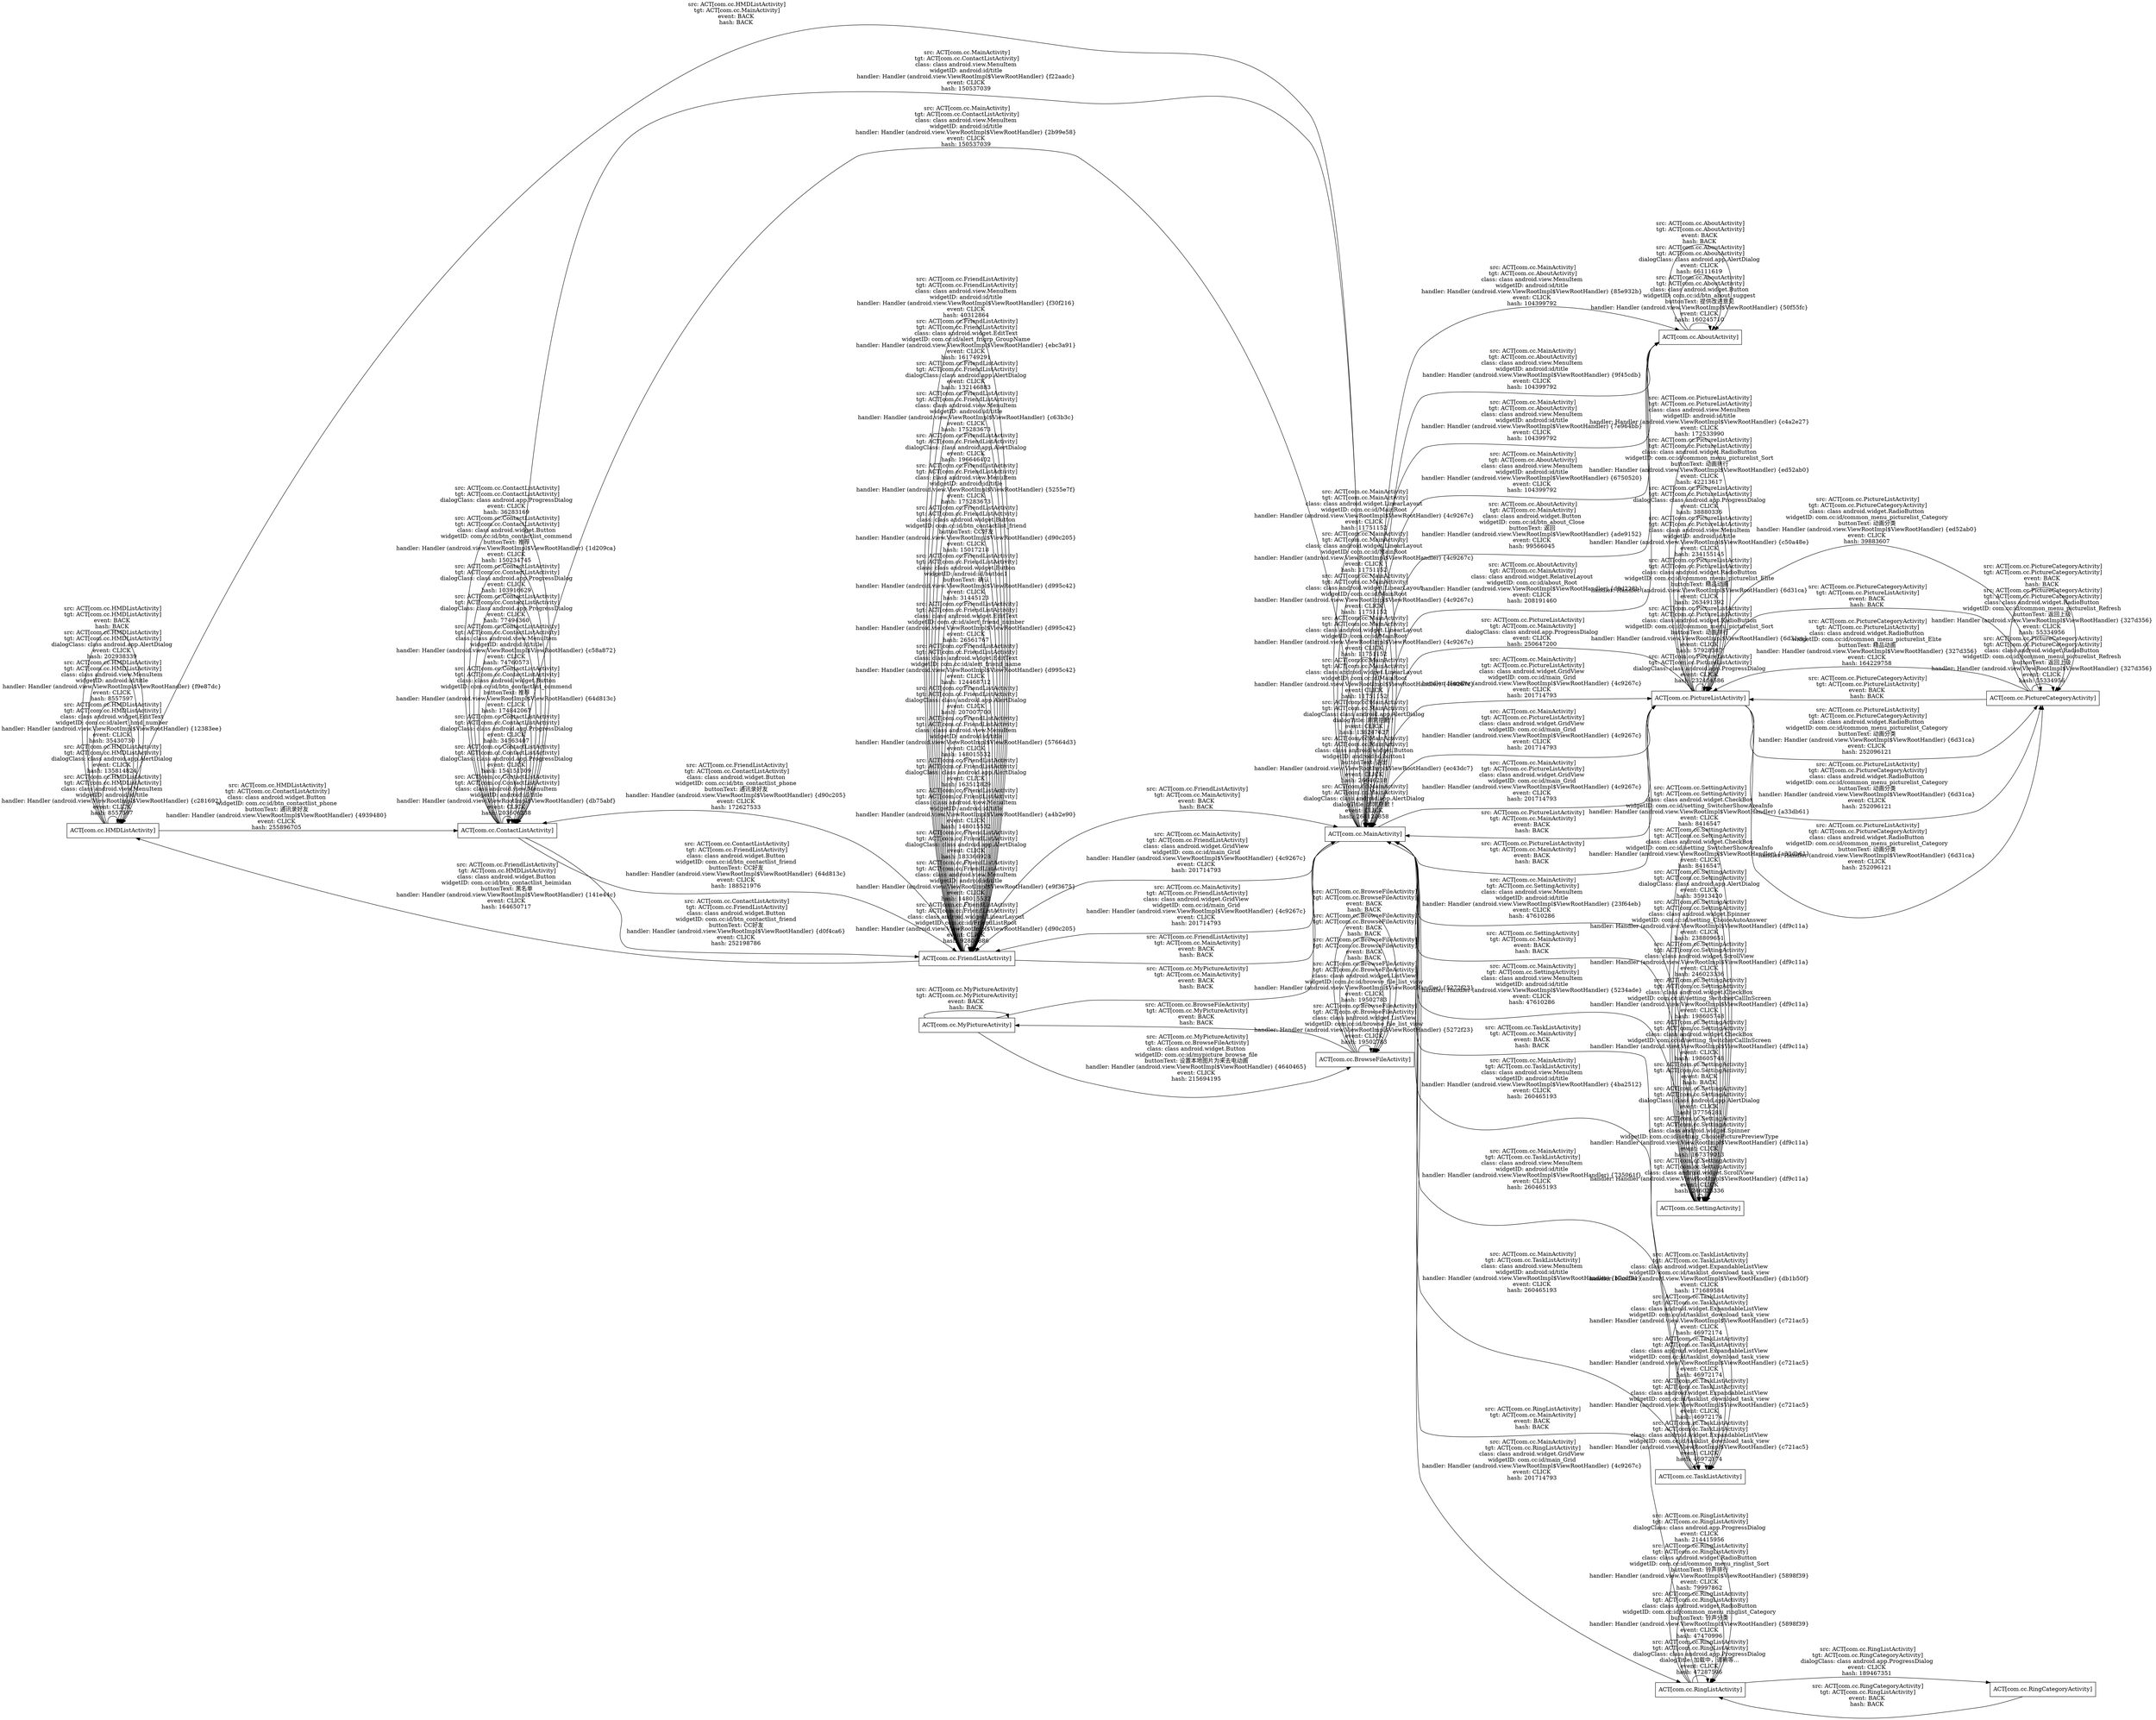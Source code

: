 digraph G {
 rankdir=LR;
 node[shape=box];
n7 [label="ACT[com.cc.HMDListActivity]"];
n12 [label="ACT[com.cc.AboutActivity]"];
n4 [label="ACT[com.cc.ContactListActivity]"];
n1 [label="ACT[com.cc.PictureListActivity]"];
n2 [label="ACT[com.cc.PictureCategoryActivity]"];
n10 [label="ACT[com.cc.SettingActivity]"];
n0 [label="ACT[com.cc.MainActivity]"];
n8 [label="ACT[com.cc.MyPictureActivity]"];
n3 [label="ACT[com.cc.FriendListActivity]"];
n6 [label="ACT[com.cc.RingCategoryActivity]"];
n9 [label="ACT[com.cc.BrowseFileActivity]"];
n11 [label="ACT[com.cc.TaskListActivity]"];
n5 [label="ACT[com.cc.RingListActivity]"];
n0 -> n0 [label="src: ACT[com.cc.MainActivity]\ntgt: ACT[com.cc.MainActivity]\ndialogClass: class android.app.AlertDialog \ndialogTitle: 非常抱歉！ \nevent: CLICK \nhash: 268120858 "];
n0 -> n0 [label="src: ACT[com.cc.MainActivity]\ntgt: ACT[com.cc.MainActivity]\nclass: class android.widget.Button \nwidgetID: android:id/button1 \nbuttonText: 退出 \nhandler: Handler (android.view.ViewRootImpl$ViewRootHandler) {ec43dc7} \nevent: CLICK \nhash: 26646218 "];
n0 -> n0 [label="src: ACT[com.cc.MainActivity]\ntgt: ACT[com.cc.MainActivity]\ndialogClass: class android.app.AlertDialog \ndialogTitle: 非常抱歉！ \nevent: CLICK \nhash: 138247627 "];
n0 -> n1 [label="src: ACT[com.cc.MainActivity]\ntgt: ACT[com.cc.PictureListActivity]\nclass: class android.widget.GridView \nwidgetID: com.cc:id/main_Grid \nhandler: Handler (android.view.ViewRootImpl$ViewRootHandler) {4c9267c} \nevent: CLICK \nhash: 201714793 "];
n1 -> n1 [label="src: ACT[com.cc.PictureListActivity]\ntgt: ACT[com.cc.PictureListActivity]\ndialogClass: class android.app.ProgressDialog \nevent: CLICK \nhash: 232404586 "];
n1 -> n1 [label="src: ACT[com.cc.PictureListActivity]\ntgt: ACT[com.cc.PictureListActivity]\nclass: class android.widget.RadioButton \nwidgetID: com.cc:id/common_menu_picturelist_Sort \nbuttonText: 动画排行 \nhandler: Handler (android.view.ViewRootImpl$ViewRootHandler) {6d31ca} \nevent: CLICK \nhash: 57928387 "];
n1 -> n1 [label="src: ACT[com.cc.PictureListActivity]\ntgt: ACT[com.cc.PictureListActivity]\nclass: class android.widget.RadioButton \nwidgetID: com.cc:id/common_menu_picturelist_Elite \nbuttonText: 精品动画 \nhandler: Handler (android.view.ViewRootImpl$ViewRootHandler) {6d31ca} \nevent: CLICK \nhash: 263491392 "];
n1 -> n2 [label="src: ACT[com.cc.PictureListActivity]\ntgt: ACT[com.cc.PictureCategoryActivity]\nclass: class android.widget.RadioButton \nwidgetID: com.cc:id/common_menu_picturelist_Category \nbuttonText: 动画分类 \nhandler: Handler (android.view.ViewRootImpl$ViewRootHandler) {6d31ca} \nevent: CLICK \nhash: 252096121 "];
n2 -> n1 [label="src: ACT[com.cc.PictureCategoryActivity]\ntgt: ACT[com.cc.PictureListActivity]\nevent: BACK \nhash: BACK "];
n1 -> n2 [label="src: ACT[com.cc.PictureListActivity]\ntgt: ACT[com.cc.PictureCategoryActivity]\nclass: class android.widget.RadioButton \nwidgetID: com.cc:id/common_menu_picturelist_Category \nbuttonText: 动画分类 \nhandler: Handler (android.view.ViewRootImpl$ViewRootHandler) {6d31ca} \nevent: CLICK \nhash: 252096121 "];
n2 -> n2 [label="src: ACT[com.cc.PictureCategoryActivity]\ntgt: ACT[com.cc.PictureCategoryActivity]\nclass: class android.widget.RadioButton \nwidgetID: com.cc:id/common_menu_picturelist_Refresh \nbuttonText: 返回上级 \nhandler: Handler (android.view.ViewRootImpl$ViewRootHandler) {327d356} \nevent: CLICK \nhash: 55334956 "];
n2 -> n2 [label="src: ACT[com.cc.PictureCategoryActivity]\ntgt: ACT[com.cc.PictureCategoryActivity]\nclass: class android.widget.RadioButton \nwidgetID: com.cc:id/common_menu_picturelist_Refresh \nbuttonText: 返回上级 \nhandler: Handler (android.view.ViewRootImpl$ViewRootHandler) {327d356} \nevent: CLICK \nhash: 55334956 "];
n2 -> n1 [label="src: ACT[com.cc.PictureCategoryActivity]\ntgt: ACT[com.cc.PictureListActivity]\nclass: class android.widget.RadioButton \nwidgetID: com.cc:id/common_menu_picturelist_Elite \nbuttonText: 精品动画 \nhandler: Handler (android.view.ViewRootImpl$ViewRootHandler) {327d356} \nevent: CLICK \nhash: 164229758 "];
n1 -> n1 [label="src: ACT[com.cc.PictureListActivity]\ntgt: ACT[com.cc.PictureListActivity]\nclass: class android.view.MenuItem \nwidgetID: android:id/title \nhandler: Handler (android.view.ViewRootImpl$ViewRootHandler) {c50a48e} \nevent: CLICK \nhash: 234155145 "];
n1 -> n2 [label="src: ACT[com.cc.PictureListActivity]\ntgt: ACT[com.cc.PictureCategoryActivity]\nclass: class android.widget.RadioButton \nwidgetID: com.cc:id/common_menu_picturelist_Category \nbuttonText: 动画分类 \nhandler: Handler (android.view.ViewRootImpl$ViewRootHandler) {6d31ca} \nevent: CLICK \nhash: 252096121 "];
n2 -> n2 [label="src: ACT[com.cc.PictureCategoryActivity]\ntgt: ACT[com.cc.PictureCategoryActivity]\nevent: BACK \nhash: BACK "];
n2 -> n1 [label="src: ACT[com.cc.PictureCategoryActivity]\ntgt: ACT[com.cc.PictureListActivity]\nevent: BACK \nhash: BACK "];
n1 -> n0 [label="src: ACT[com.cc.PictureListActivity]\ntgt: ACT[com.cc.MainActivity]\nevent: BACK \nhash: BACK "];
n0 -> n3 [label="src: ACT[com.cc.MainActivity]\ntgt: ACT[com.cc.FriendListActivity]\nclass: class android.widget.GridView \nwidgetID: com.cc:id/main_Grid \nhandler: Handler (android.view.ViewRootImpl$ViewRootHandler) {4c9267c} \nevent: CLICK \nhash: 201714793 "];
n3 -> n3 [label="src: ACT[com.cc.FriendListActivity]\ntgt: ACT[com.cc.FriendListActivity]\nclass: class android.widget.LinearLayout \nwidgetID: com.cc:id/FriendListRoot \nhandler: Handler (android.view.ViewRootImpl$ViewRootHandler) {d90c205} \nevent: CLICK \nhash: 92800886 "];
n3 -> n3 [label="src: ACT[com.cc.FriendListActivity]\ntgt: ACT[com.cc.FriendListActivity]\nclass: class android.view.MenuItem \nwidgetID: android:id/title \nhandler: Handler (android.view.ViewRootImpl$ViewRootHandler) {e9f3675} \nevent: CLICK \nhash: 148015532 "];
n3 -> n3 [label="src: ACT[com.cc.FriendListActivity]\ntgt: ACT[com.cc.FriendListActivity]\ndialogClass: class android.app.AlertDialog \nevent: CLICK \nhash: 183366928 "];
n3 -> n3 [label="src: ACT[com.cc.FriendListActivity]\ntgt: ACT[com.cc.FriendListActivity]\nclass: class android.view.MenuItem \nwidgetID: android:id/title \nhandler: Handler (android.view.ViewRootImpl$ViewRootHandler) {a4b2e90} \nevent: CLICK \nhash: 148015532 "];
n3 -> n3 [label="src: ACT[com.cc.FriendListActivity]\ntgt: ACT[com.cc.FriendListActivity]\ndialogClass: class android.app.AlertDialog \nevent: CLICK \nhash: 163512829 "];
n3 -> n3 [label="src: ACT[com.cc.FriendListActivity]\ntgt: ACT[com.cc.FriendListActivity]\nclass: class android.view.MenuItem \nwidgetID: android:id/title \nhandler: Handler (android.view.ViewRootImpl$ViewRootHandler) {57664d3} \nevent: CLICK \nhash: 148015532 "];
n3 -> n3 [label="src: ACT[com.cc.FriendListActivity]\ntgt: ACT[com.cc.FriendListActivity]\ndialogClass: class android.app.AlertDialog \nevent: CLICK \nhash: 207007700 "];
n3 -> n3 [label="src: ACT[com.cc.FriendListActivity]\ntgt: ACT[com.cc.FriendListActivity]\nclass: class android.widget.EditText \nwidgetID: com.cc:id/alert_friend_name \nhandler: Handler (android.view.ViewRootImpl$ViewRootHandler) {d995c42} \nevent: CLICK \nhash: 124468712 "];
n3 -> n3 [label="src: ACT[com.cc.FriendListActivity]\ntgt: ACT[com.cc.FriendListActivity]\nclass: class android.widget.EditText \nwidgetID: com.cc:id/alert_friend_number \nhandler: Handler (android.view.ViewRootImpl$ViewRootHandler) {d995c42} \nevent: CLICK \nhash: 26561767 "];
n3 -> n3 [label="src: ACT[com.cc.FriendListActivity]\ntgt: ACT[com.cc.FriendListActivity]\nclass: class android.widget.Button \nwidgetID: android:id/button1 \nbuttonText: 确认 \nhandler: Handler (android.view.ViewRootImpl$ViewRootHandler) {d995c42} \nevent: CLICK \nhash: 31445123 "];
n3 -> n3 [label="src: ACT[com.cc.FriendListActivity]\ntgt: ACT[com.cc.FriendListActivity]\nclass: class android.widget.Button \nwidgetID: com.cc:id/btn_contactlist_friend \nbuttonText: CC好友 \nhandler: Handler (android.view.ViewRootImpl$ViewRootHandler) {d90c205} \nevent: CLICK \nhash: 15017218 "];
n3 -> n4 [label="src: ACT[com.cc.FriendListActivity]\ntgt: ACT[com.cc.ContactListActivity]\nclass: class android.widget.Button \nwidgetID: com.cc:id/btn_contactlist_phone \nbuttonText: 通讯录好友 \nhandler: Handler (android.view.ViewRootImpl$ViewRootHandler) {d90c205} \nevent: CLICK \nhash: 172627533 "];
n4 -> n4 [label="src: ACT[com.cc.ContactListActivity]\ntgt: ACT[com.cc.ContactListActivity]\nclass: class android.view.MenuItem \nwidgetID: android:id/title \nhandler: Handler (android.view.ViewRootImpl$ViewRootHandler) {db75abf} \nevent: CLICK \nhash: 203606238 "];
n4 -> n4 [label="src: ACT[com.cc.ContactListActivity]\ntgt: ACT[com.cc.ContactListActivity]\ndialogClass: class android.app.ProgressDialog \nevent: CLICK \nhash: 154151309 "];
n3 -> n3 [label="src: ACT[com.cc.FriendListActivity]\ntgt: ACT[com.cc.FriendListActivity]\nclass: class android.view.MenuItem \nwidgetID: android:id/title \nhandler: Handler (android.view.ViewRootImpl$ViewRootHandler) {5255e7f} \nevent: CLICK \nhash: 175283673 "];
n3 -> n3 [label="src: ACT[com.cc.FriendListActivity]\ntgt: ACT[com.cc.FriendListActivity]\ndialogClass: class android.app.AlertDialog \nevent: CLICK \nhash: 196646402 "];
n3 -> n3 [label="src: ACT[com.cc.FriendListActivity]\ntgt: ACT[com.cc.FriendListActivity]\nclass: class android.view.MenuItem \nwidgetID: android:id/title \nhandler: Handler (android.view.ViewRootImpl$ViewRootHandler) {c63b3c} \nevent: CLICK \nhash: 175283673 "];
n3 -> n3 [label="src: ACT[com.cc.FriendListActivity]\ntgt: ACT[com.cc.FriendListActivity]\ndialogClass: class android.app.AlertDialog \nevent: CLICK \nhash: 132146883 "];
n3 -> n3 [label="src: ACT[com.cc.FriendListActivity]\ntgt: ACT[com.cc.FriendListActivity]\nclass: class android.widget.EditText \nwidgetID: com.cc:id/alert_frigrp_GroupName \nhandler: Handler (android.view.ViewRootImpl$ViewRootHandler) {ebc3a91} \nevent: CLICK \nhash: 161749291 "];
n3 -> n3 [label="src: ACT[com.cc.FriendListActivity]\ntgt: ACT[com.cc.FriendListActivity]\nclass: class android.view.MenuItem \nwidgetID: android:id/title \nhandler: Handler (android.view.ViewRootImpl$ViewRootHandler) {f30f216} \nevent: CLICK \nhash: 40312864 "];
n3 -> n0 [label="src: ACT[com.cc.FriendListActivity]\ntgt: ACT[com.cc.MainActivity]\nevent: BACK \nhash: BACK "];
n0 -> n1 [label="src: ACT[com.cc.MainActivity]\ntgt: ACT[com.cc.PictureListActivity]\nclass: class android.widget.GridView \nwidgetID: com.cc:id/main_Grid \nhandler: Handler (android.view.ViewRootImpl$ViewRootHandler) {4c9267c} \nevent: CLICK \nhash: 201714793 "];
n1 -> n1 [label="src: ACT[com.cc.PictureListActivity]\ntgt: ACT[com.cc.PictureListActivity]\ndialogClass: class android.app.ProgressDialog \nevent: CLICK \nhash: 38880336 "];
n1 -> n1 [label="src: ACT[com.cc.PictureListActivity]\ntgt: ACT[com.cc.PictureListActivity]\nclass: class android.widget.RadioButton \nwidgetID: com.cc:id/common_menu_picturelist_Sort \nbuttonText: 动画排行 \nhandler: Handler (android.view.ViewRootImpl$ViewRootHandler) {ed52ab0} \nevent: CLICK \nhash: 42213617 "];
n1 -> n2 [label="src: ACT[com.cc.PictureListActivity]\ntgt: ACT[com.cc.PictureCategoryActivity]\nclass: class android.widget.RadioButton \nwidgetID: com.cc:id/common_menu_picturelist_Category \nbuttonText: 动画分类 \nhandler: Handler (android.view.ViewRootImpl$ViewRootHandler) {ed52ab0} \nevent: CLICK \nhash: 39883607 "];
n1 -> n1 [label="src: ACT[com.cc.PictureListActivity]\ntgt: ACT[com.cc.PictureListActivity]\nclass: class android.view.MenuItem \nwidgetID: android:id/title \nhandler: Handler (android.view.ViewRootImpl$ViewRootHandler) {c4a2e27} \nevent: CLICK \nhash: 172533990 "];
n1 -> n0 [label="src: ACT[com.cc.PictureListActivity]\ntgt: ACT[com.cc.MainActivity]\nevent: BACK \nhash: BACK "];
n0 -> n5 [label="src: ACT[com.cc.MainActivity]\ntgt: ACT[com.cc.RingListActivity]\nclass: class android.widget.GridView \nwidgetID: com.cc:id/main_Grid \nhandler: Handler (android.view.ViewRootImpl$ViewRootHandler) {4c9267c} \nevent: CLICK \nhash: 201714793 "];
n5 -> n5 [label="src: ACT[com.cc.RingListActivity]\ntgt: ACT[com.cc.RingListActivity]\ndialogClass: class android.app.ProgressDialog \ndialogTitle: 加载中，请稍等... \nevent: CLICK \nhash: 47287506 "];
n5 -> n5 [label="src: ACT[com.cc.RingListActivity]\ntgt: ACT[com.cc.RingListActivity]\nclass: class android.widget.RadioButton \nwidgetID: com.cc:id/common_menu_ringlist_Category \nbuttonText: 铃声分类 \nhandler: Handler (android.view.ViewRootImpl$ViewRootHandler) {5898f39} \nevent: CLICK \nhash: 47470996 "];
n5 -> n6 [label="src: ACT[com.cc.RingListActivity]\ntgt: ACT[com.cc.RingCategoryActivity]\ndialogClass: class android.app.ProgressDialog \nevent: CLICK \nhash: 189467351 "];
n6 -> n5 [label="src: ACT[com.cc.RingCategoryActivity]\ntgt: ACT[com.cc.RingListActivity]\nevent: BACK \nhash: BACK "];
n5 -> n5 [label="src: ACT[com.cc.RingListActivity]\ntgt: ACT[com.cc.RingListActivity]\nclass: class android.widget.RadioButton \nwidgetID: com.cc:id/common_menu_ringlist_Sort \nbuttonText: 铃声排行 \nhandler: Handler (android.view.ViewRootImpl$ViewRootHandler) {5898f39} \nevent: CLICK \nhash: 79997862 "];
n5 -> n5 [label="src: ACT[com.cc.RingListActivity]\ntgt: ACT[com.cc.RingListActivity]\ndialogClass: class android.app.ProgressDialog \nevent: CLICK \nhash: 214415956 "];
n5 -> n0 [label="src: ACT[com.cc.RingListActivity]\ntgt: ACT[com.cc.MainActivity]\nevent: BACK \nhash: BACK "];
n0 -> n3 [label="src: ACT[com.cc.MainActivity]\ntgt: ACT[com.cc.FriendListActivity]\nclass: class android.widget.GridView \nwidgetID: com.cc:id/main_Grid \nhandler: Handler (android.view.ViewRootImpl$ViewRootHandler) {4c9267c} \nevent: CLICK \nhash: 201714793 "];
n3 -> n7 [label="src: ACT[com.cc.FriendListActivity]\ntgt: ACT[com.cc.HMDListActivity]\nclass: class android.widget.Button \nwidgetID: com.cc:id/btn_contactlist_heimidan \nbuttonText: 黑名单 \nhandler: Handler (android.view.ViewRootImpl$ViewRootHandler) {141e44c} \nevent: CLICK \nhash: 164650717 "];
n7 -> n4 [label="src: ACT[com.cc.HMDListActivity]\ntgt: ACT[com.cc.ContactListActivity]\nclass: class android.widget.Button \nwidgetID: com.cc:id/btn_contactlist_phone \nbuttonText: 通讯录好友 \nhandler: Handler (android.view.ViewRootImpl$ViewRootHandler) {4939480} \nevent: CLICK \nhash: 255896705 "];
n4 -> n4 [label="src: ACT[com.cc.ContactListActivity]\ntgt: ACT[com.cc.ContactListActivity]\ndialogClass: class android.app.ProgressDialog \nevent: CLICK \nhash: 34563407 "];
n4 -> n4 [label="src: ACT[com.cc.ContactListActivity]\ntgt: ACT[com.cc.ContactListActivity]\nclass: class android.widget.Button \nwidgetID: com.cc:id/btn_contactlist_commend \nbuttonText: 推荐 \nhandler: Handler (android.view.ViewRootImpl$ViewRootHandler) {64d813c} \nevent: CLICK \nhash: 174842067 "];
n4 -> n4 [label="src: ACT[com.cc.ContactListActivity]\ntgt: ACT[com.cc.ContactListActivity]\nclass: class android.view.MenuItem \nwidgetID: android:id/title \nhandler: Handler (android.view.ViewRootImpl$ViewRootHandler) {c58a872} \nevent: CLICK \nhash: 74760573 "];
n4 -> n4 [label="src: ACT[com.cc.ContactListActivity]\ntgt: ACT[com.cc.ContactListActivity]\ndialogClass: class android.app.ProgressDialog \nevent: CLICK \nhash: 77494360 "];
n4 -> n3 [label="src: ACT[com.cc.ContactListActivity]\ntgt: ACT[com.cc.FriendListActivity]\nclass: class android.widget.Button \nwidgetID: com.cc:id/btn_contactlist_friend \nbuttonText: CC好友 \nhandler: Handler (android.view.ViewRootImpl$ViewRootHandler) {64d813c} \nevent: CLICK \nhash: 188521976 "];
n7 -> n7 [label="src: ACT[com.cc.HMDListActivity]\ntgt: ACT[com.cc.HMDListActivity]\nclass: class android.view.MenuItem \nwidgetID: android:id/title \nhandler: Handler (android.view.ViewRootImpl$ViewRootHandler) {c281692} \nevent: CLICK \nhash: 8557597 "];
n7 -> n7 [label="src: ACT[com.cc.HMDListActivity]\ntgt: ACT[com.cc.HMDListActivity]\ndialogClass: class android.app.AlertDialog \nevent: CLICK \nhash: 135814824 "];
n7 -> n7 [label="src: ACT[com.cc.HMDListActivity]\ntgt: ACT[com.cc.HMDListActivity]\nclass: class android.widget.EditText \nwidgetID: com.cc:id/alert_hmd_number \nhandler: Handler (android.view.ViewRootImpl$ViewRootHandler) {12383ee} \nevent: CLICK \nhash: 35430730 "];
n7 -> n7 [label="src: ACT[com.cc.HMDListActivity]\ntgt: ACT[com.cc.HMDListActivity]\nclass: class android.view.MenuItem \nwidgetID: android:id/title \nhandler: Handler (android.view.ViewRootImpl$ViewRootHandler) {f9e87dc} \nevent: CLICK \nhash: 8557597 "];
n7 -> n7 [label="src: ACT[com.cc.HMDListActivity]\ntgt: ACT[com.cc.HMDListActivity]\ndialogClass: class android.app.AlertDialog \nevent: CLICK \nhash: 202938339 "];
n7 -> n7 [label="src: ACT[com.cc.HMDListActivity]\ntgt: ACT[com.cc.HMDListActivity]\nevent: BACK \nhash: BACK "];
n7 -> n0 [label="src: ACT[com.cc.HMDListActivity]\ntgt: ACT[com.cc.MainActivity]\nevent: BACK \nhash: BACK "];
n0 -> n1 [label="src: ACT[com.cc.MainActivity]\ntgt: ACT[com.cc.PictureListActivity]\nclass: class android.widget.GridView \nwidgetID: com.cc:id/main_Grid \nhandler: Handler (android.view.ViewRootImpl$ViewRootHandler) {4c9267c} \nevent: CLICK \nhash: 201714793 "];
n1 -> n0 [label="src: ACT[com.cc.PictureListActivity]\ntgt: ACT[com.cc.MainActivity]\ndialogClass: class android.app.ProgressDialog \nevent: CLICK \nhash: 250647200 "];
n8 -> n9 [label="src: ACT[com.cc.MyPictureActivity]\ntgt: ACT[com.cc.BrowseFileActivity]\nclass: class android.widget.Button \nwidgetID: com.cc:id/mypicture_browse_file \nbuttonText: 设置本地图片为来去电动画 \nhandler: Handler (android.view.ViewRootImpl$ViewRootHandler) {4640465} \nevent: CLICK \nhash: 215694195 "];
n9 -> n9 [label="src: ACT[com.cc.BrowseFileActivity]\ntgt: ACT[com.cc.BrowseFileActivity]\nclass: class android.widget.ListView \nwidgetID: com.cc:id/browse_file_list_view \nhandler: Handler (android.view.ViewRootImpl$ViewRootHandler) {5272f23} \nevent: CLICK \nhash: 19502783 "];
n9 -> n9 [label="src: ACT[com.cc.BrowseFileActivity]\ntgt: ACT[com.cc.BrowseFileActivity]\nclass: class android.widget.ListView \nwidgetID: com.cc:id/browse_file_list_view \nhandler: Handler (android.view.ViewRootImpl$ViewRootHandler) {5272f23} \nevent: CLICK \nhash: 19502783 "];
n9 -> n9 [label="src: ACT[com.cc.BrowseFileActivity]\ntgt: ACT[com.cc.BrowseFileActivity]\nevent: BACK \nhash: BACK "];
n9 -> n9 [label="src: ACT[com.cc.BrowseFileActivity]\ntgt: ACT[com.cc.BrowseFileActivity]\nevent: BACK \nhash: BACK "];
n9 -> n9 [label="src: ACT[com.cc.BrowseFileActivity]\ntgt: ACT[com.cc.BrowseFileActivity]\nevent: BACK \nhash: BACK "];
n9 -> n8 [label="src: ACT[com.cc.BrowseFileActivity]\ntgt: ACT[com.cc.MyPictureActivity]\nevent: BACK \nhash: BACK "];
n8 -> n8 [label="src: ACT[com.cc.MyPictureActivity]\ntgt: ACT[com.cc.MyPictureActivity]\nevent: BACK \nhash: BACK "];
n8 -> n0 [label="src: ACT[com.cc.MyPictureActivity]\ntgt: ACT[com.cc.MainActivity]\nevent: BACK \nhash: BACK "];
n0 -> n0 [label="src: ACT[com.cc.MainActivity]\ntgt: ACT[com.cc.MainActivity]\nclass: class android.widget.LinearLayout \nwidgetID: com.cc:id/MainRoot \nhandler: Handler (android.view.ViewRootImpl$ViewRootHandler) {4c9267c} \nevent: CLICK \nhash: 11751152 "];
n0 -> n4 [label="src: ACT[com.cc.MainActivity]\ntgt: ACT[com.cc.ContactListActivity]\nclass: class android.view.MenuItem \nwidgetID: android:id/title \nhandler: Handler (android.view.ViewRootImpl$ViewRootHandler) {f22aadc} \nevent: CLICK \nhash: 150537039 "];
n4 -> n4 [label="src: ACT[com.cc.ContactListActivity]\ntgt: ACT[com.cc.ContactListActivity]\ndialogClass: class android.app.ProgressDialog \nevent: CLICK \nhash: 103916629 "];
n4 -> n4 [label="src: ACT[com.cc.ContactListActivity]\ntgt: ACT[com.cc.ContactListActivity]\nclass: class android.widget.Button \nwidgetID: com.cc:id/btn_contactlist_commend \nbuttonText: 推荐 \nhandler: Handler (android.view.ViewRootImpl$ViewRootHandler) {1d209ca} \nevent: CLICK \nhash: 150234745 "];
n0 -> n4 [label="src: ACT[com.cc.MainActivity]\ntgt: ACT[com.cc.ContactListActivity]\nclass: class android.view.MenuItem \nwidgetID: android:id/title \nhandler: Handler (android.view.ViewRootImpl$ViewRootHandler) {2b99e58} \nevent: CLICK \nhash: 150537039 "];
n4 -> n4 [label="src: ACT[com.cc.ContactListActivity]\ntgt: ACT[com.cc.ContactListActivity]\ndialogClass: class android.app.ProgressDialog \nevent: CLICK \nhash: 36283169 "];
n4 -> n3 [label="src: ACT[com.cc.ContactListActivity]\ntgt: ACT[com.cc.FriendListActivity]\nclass: class android.widget.Button \nwidgetID: com.cc:id/btn_contactlist_friend \nbuttonText: CC好友 \nhandler: Handler (android.view.ViewRootImpl$ViewRootHandler) {d0f4ca6} \nevent: CLICK \nhash: 252198786 "];
n3 -> n0 [label="src: ACT[com.cc.FriendListActivity]\ntgt: ACT[com.cc.MainActivity]\nevent: BACK \nhash: BACK "];
n0 -> n0 [label="src: ACT[com.cc.MainActivity]\ntgt: ACT[com.cc.MainActivity]\nclass: class android.widget.LinearLayout \nwidgetID: com.cc:id/MainRoot \nhandler: Handler (android.view.ViewRootImpl$ViewRootHandler) {4c9267c} \nevent: CLICK \nhash: 11751152 "];
n0 -> n10 [label="src: ACT[com.cc.MainActivity]\ntgt: ACT[com.cc.SettingActivity]\nclass: class android.view.MenuItem \nwidgetID: android:id/title \nhandler: Handler (android.view.ViewRootImpl$ViewRootHandler) {23f64eb} \nevent: CLICK \nhash: 47610286 "];
n10 -> n10 [label="src: ACT[com.cc.SettingActivity]\ntgt: ACT[com.cc.SettingActivity]\nclass: class android.widget.ScrollView \nhandler: Handler (android.view.ViewRootImpl$ViewRootHandler) {df9c11a} \nevent: CLICK \nhash: 246023336 "];
n10 -> n10 [label="src: ACT[com.cc.SettingActivity]\ntgt: ACT[com.cc.SettingActivity]\nclass: class android.widget.Spinner \nwidgetID: com.cc:id/setting_ChoicePicturePreviewType \nhandler: Handler (android.view.ViewRootImpl$ViewRootHandler) {df9c11a} \nevent: CLICK \nhash: 167379013 "];
n10 -> n10 [label="src: ACT[com.cc.SettingActivity]\ntgt: ACT[com.cc.SettingActivity]\ndialogClass: class android.app.AlertDialog \nevent: CLICK \nhash: 37756281 "];
n10 -> n10 [label="src: ACT[com.cc.SettingActivity]\ntgt: ACT[com.cc.SettingActivity]\nevent: BACK \nhash: BACK "];
n10 -> n10 [label="src: ACT[com.cc.SettingActivity]\ntgt: ACT[com.cc.SettingActivity]\nclass: class android.widget.CheckBox \nwidgetID: com.cc:id/setting_SwitcherCallInScreen \nhandler: Handler (android.view.ViewRootImpl$ViewRootHandler) {df9c11a} \nevent: CLICK \nhash: 198605748 "];
n10 -> n10 [label="src: ACT[com.cc.SettingActivity]\ntgt: ACT[com.cc.SettingActivity]\nclass: class android.widget.CheckBox \nwidgetID: com.cc:id/setting_SwitcherCallInScreen \nhandler: Handler (android.view.ViewRootImpl$ViewRootHandler) {df9c11a} \nevent: CLICK \nhash: 198605748 "];
n10 -> n10 [label="src: ACT[com.cc.SettingActivity]\ntgt: ACT[com.cc.SettingActivity]\nclass: class android.widget.ScrollView \nhandler: Handler (android.view.ViewRootImpl$ViewRootHandler) {df9c11a} \nevent: CLICK \nhash: 246023336 "];
n10 -> n10 [label="src: ACT[com.cc.SettingActivity]\ntgt: ACT[com.cc.SettingActivity]\nclass: class android.widget.Spinner \nwidgetID: com.cc:id/setting_ChoiceAutoAnswer \nhandler: Handler (android.view.ViewRootImpl$ViewRootHandler) {df9c11a} \nevent: CLICK \nhash: 238809651 "];
n10 -> n10 [label="src: ACT[com.cc.SettingActivity]\ntgt: ACT[com.cc.SettingActivity]\ndialogClass: class android.app.AlertDialog \nevent: CLICK \nhash: 35913420 "];
n0 -> n10 [label="src: ACT[com.cc.MainActivity]\ntgt: ACT[com.cc.SettingActivity]\nclass: class android.view.MenuItem \nwidgetID: android:id/title \nhandler: Handler (android.view.ViewRootImpl$ViewRootHandler) {5234ade} \nevent: CLICK \nhash: 47610286 "];
n10 -> n10 [label="src: ACT[com.cc.SettingActivity]\ntgt: ACT[com.cc.SettingActivity]\nclass: class android.widget.CheckBox \nwidgetID: com.cc:id/setting_SwitcherShowAreaInfo \nhandler: Handler (android.view.ViewRootImpl$ViewRootHandler) {a33db61} \nevent: CLICK \nhash: 8416547 "];
n10 -> n10 [label="src: ACT[com.cc.SettingActivity]\ntgt: ACT[com.cc.SettingActivity]\nclass: class android.widget.CheckBox \nwidgetID: com.cc:id/setting_SwitcherShowAreaInfo \nhandler: Handler (android.view.ViewRootImpl$ViewRootHandler) {a33db61} \nevent: CLICK \nhash: 8416547 "];
n10 -> n0 [label="src: ACT[com.cc.SettingActivity]\ntgt: ACT[com.cc.MainActivity]\nevent: BACK \nhash: BACK "];
n0 -> n0 [label="src: ACT[com.cc.MainActivity]\ntgt: ACT[com.cc.MainActivity]\nclass: class android.widget.LinearLayout \nwidgetID: com.cc:id/MainRoot \nhandler: Handler (android.view.ViewRootImpl$ViewRootHandler) {4c9267c} \nevent: CLICK \nhash: 11751152 "];
n0 -> n11 [label="src: ACT[com.cc.MainActivity]\ntgt: ACT[com.cc.TaskListActivity]\nclass: class android.view.MenuItem \nwidgetID: android:id/title \nhandler: Handler (android.view.ViewRootImpl$ViewRootHandler) {4ba2512} \nevent: CLICK \nhash: 260465193 "];
n11 -> n11 [label="src: ACT[com.cc.TaskListActivity]\ntgt: ACT[com.cc.TaskListActivity]\nclass: class android.widget.ExpandableListView \nwidgetID: com.cc:id/tasklist_download_task_view \nhandler: Handler (android.view.ViewRootImpl$ViewRootHandler) {c721ac5} \nevent: CLICK \nhash: 46972174 "];
n11 -> n11 [label="src: ACT[com.cc.TaskListActivity]\ntgt: ACT[com.cc.TaskListActivity]\nclass: class android.widget.ExpandableListView \nwidgetID: com.cc:id/tasklist_download_task_view \nhandler: Handler (android.view.ViewRootImpl$ViewRootHandler) {c721ac5} \nevent: CLICK \nhash: 46972174 "];
n11 -> n11 [label="src: ACT[com.cc.TaskListActivity]\ntgt: ACT[com.cc.TaskListActivity]\nclass: class android.widget.ExpandableListView \nwidgetID: com.cc:id/tasklist_download_task_view \nhandler: Handler (android.view.ViewRootImpl$ViewRootHandler) {c721ac5} \nevent: CLICK \nhash: 46972174 "];
n11 -> n11 [label="src: ACT[com.cc.TaskListActivity]\ntgt: ACT[com.cc.TaskListActivity]\nclass: class android.widget.ExpandableListView \nwidgetID: com.cc:id/tasklist_download_task_view \nhandler: Handler (android.view.ViewRootImpl$ViewRootHandler) {c721ac5} \nevent: CLICK \nhash: 46972174 "];
n0 -> n11 [label="src: ACT[com.cc.MainActivity]\ntgt: ACT[com.cc.TaskListActivity]\nclass: class android.view.MenuItem \nwidgetID: android:id/title \nhandler: Handler (android.view.ViewRootImpl$ViewRootHandler) {735061f} \nevent: CLICK \nhash: 260465193 "];
n11 -> n11 [label="src: ACT[com.cc.TaskListActivity]\ntgt: ACT[com.cc.TaskListActivity]\nclass: class android.widget.ExpandableListView \nwidgetID: com.cc:id/tasklist_download_task_view \nhandler: Handler (android.view.ViewRootImpl$ViewRootHandler) {db1b50f} \nevent: CLICK \nhash: 171689584 "];
n0 -> n12 [label="src: ACT[com.cc.MainActivity]\ntgt: ACT[com.cc.AboutActivity]\nclass: class android.view.MenuItem \nwidgetID: android:id/title \nhandler: Handler (android.view.ViewRootImpl$ViewRootHandler) {85e932b} \nevent: CLICK \nhash: 104399792 "];
n12 -> n12 [label="src: ACT[com.cc.AboutActivity]\ntgt: ACT[com.cc.AboutActivity]\nclass: class android.widget.Button \nwidgetID: com.cc:id/btn_about_suggest \nbuttonText: 提供改进意见 \nhandler: Handler (android.view.ViewRootImpl$ViewRootHandler) {50f55fc} \nevent: CLICK \nhash: 160245710 "];
n12 -> n12 [label="src: ACT[com.cc.AboutActivity]\ntgt: ACT[com.cc.AboutActivity]\ndialogClass: class android.app.AlertDialog \nevent: CLICK \nhash: 66111619 "];
n12 -> n12 [label="src: ACT[com.cc.AboutActivity]\ntgt: ACT[com.cc.AboutActivity]\nevent: BACK \nhash: BACK "];
n0 -> n12 [label="src: ACT[com.cc.MainActivity]\ntgt: ACT[com.cc.AboutActivity]\nclass: class android.view.MenuItem \nwidgetID: android:id/title \nhandler: Handler (android.view.ViewRootImpl$ViewRootHandler) {9f45cdb} \nevent: CLICK \nhash: 104399792 "];
n0 -> n12 [label="src: ACT[com.cc.MainActivity]\ntgt: ACT[com.cc.AboutActivity]\nclass: class android.view.MenuItem \nwidgetID: android:id/title \nhandler: Handler (android.view.ViewRootImpl$ViewRootHandler) {7e964bb} \nevent: CLICK \nhash: 104399792 "];
n12 -> n0 [label="src: ACT[com.cc.AboutActivity]\ntgt: ACT[com.cc.MainActivity]\nclass: class android.widget.Button \nwidgetID: com.cc:id/btn_about_Close \nbuttonText: 返回 \nhandler: Handler (android.view.ViewRootImpl$ViewRootHandler) {ade9152} \nevent: CLICK \nhash: 99566045 "];
n0 -> n0 [label="src: ACT[com.cc.MainActivity]\ntgt: ACT[com.cc.MainActivity]\nclass: class android.widget.LinearLayout \nwidgetID: com.cc:id/MainRoot \nhandler: Handler (android.view.ViewRootImpl$ViewRootHandler) {4c9267c} \nevent: CLICK \nhash: 11751152 "];
n0 -> n12 [label="src: ACT[com.cc.MainActivity]\ntgt: ACT[com.cc.AboutActivity]\nclass: class android.view.MenuItem \nwidgetID: android:id/title \nhandler: Handler (android.view.ViewRootImpl$ViewRootHandler) {6750520} \nevent: CLICK \nhash: 104399792 "];
n12 -> n0 [label="src: ACT[com.cc.AboutActivity]\ntgt: ACT[com.cc.MainActivity]\nclass: class android.widget.RelativeLayout \nwidgetID: com.cc:id/about_Root \nhandler: Handler (android.view.ViewRootImpl$ViewRootHandler) {d8d228b} \nevent: CLICK \nhash: 208191460 "];
n0 -> n0 [label="src: ACT[com.cc.MainActivity]\ntgt: ACT[com.cc.MainActivity]\nclass: class android.widget.LinearLayout \nwidgetID: com.cc:id/MainRoot \nhandler: Handler (android.view.ViewRootImpl$ViewRootHandler) {4c9267c} \nevent: CLICK \nhash: 11751152 "];
n0 -> n11 [label="src: ACT[com.cc.MainActivity]\ntgt: ACT[com.cc.TaskListActivity]\nclass: class android.view.MenuItem \nwidgetID: android:id/title \nhandler: Handler (android.view.ViewRootImpl$ViewRootHandler) {b7cdf81} \nevent: CLICK \nhash: 260465193 "];
n11 -> n0 [label="src: ACT[com.cc.TaskListActivity]\ntgt: ACT[com.cc.MainActivity]\nevent: BACK \nhash: BACK "];
}